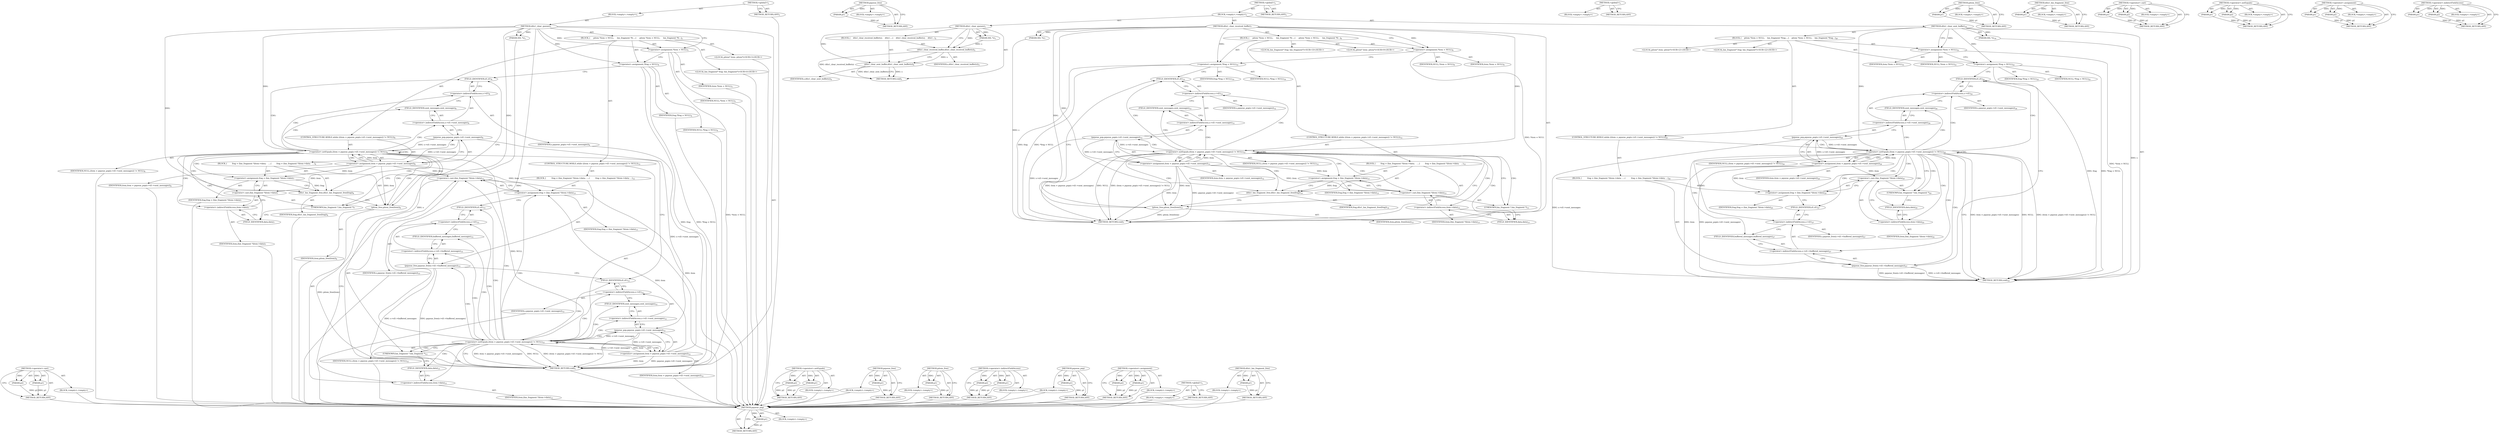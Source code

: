 digraph "&lt;operator&gt;.indirectFieldAccess" {
vulnerable_107 [label=<(METHOD,&lt;operator&gt;.cast)>];
vulnerable_108 [label=<(PARAM,p1)>];
vulnerable_109 [label=<(PARAM,p2)>];
vulnerable_110 [label=<(BLOCK,&lt;empty&gt;,&lt;empty&gt;)>];
vulnerable_111 [label=<(METHOD_RETURN,ANY)>];
vulnerable_6 [label=<(METHOD,&lt;global&gt;)<SUB>1</SUB>>];
vulnerable_7 [label=<(BLOCK,&lt;empty&gt;,&lt;empty&gt;)<SUB>1</SUB>>];
vulnerable_8 [label=<(METHOD,dtls1_clear_queues)<SUB>1</SUB>>];
vulnerable_9 [label=<(PARAM,SSL *s)<SUB>1</SUB>>];
vulnerable_10 [label=<(BLOCK,{
     pitem *item = NULL;
     hm_fragment *fr...,{
     pitem *item = NULL;
     hm_fragment *fr...)<SUB>2</SUB>>];
vulnerable_11 [label="<(LOCAL,pitem* item: pitem*)<SUB>3</SUB>>"];
vulnerable_12 [label=<(&lt;operator&gt;.assignment,*item = NULL)<SUB>3</SUB>>];
vulnerable_13 [label=<(IDENTIFIER,item,*item = NULL)<SUB>3</SUB>>];
vulnerable_14 [label=<(IDENTIFIER,NULL,*item = NULL)<SUB>3</SUB>>];
vulnerable_15 [label="<(LOCAL,hm_fragment* frag: hm_fragment*)<SUB>4</SUB>>"];
vulnerable_16 [label=<(&lt;operator&gt;.assignment,*frag = NULL)<SUB>4</SUB>>];
vulnerable_17 [label=<(IDENTIFIER,frag,*frag = NULL)<SUB>4</SUB>>];
vulnerable_18 [label=<(IDENTIFIER,NULL,*frag = NULL)<SUB>4</SUB>>];
vulnerable_19 [label=<(CONTROL_STRUCTURE,WHILE,while ((item = pqueue_pop(s-&gt;d1-&gt;sent_messages)) != NULL))<SUB>6</SUB>>];
vulnerable_20 [label=<(&lt;operator&gt;.notEquals,(item = pqueue_pop(s-&gt;d1-&gt;sent_messages)) != NULL)<SUB>6</SUB>>];
vulnerable_21 [label=<(&lt;operator&gt;.assignment,item = pqueue_pop(s-&gt;d1-&gt;sent_messages))<SUB>6</SUB>>];
vulnerable_22 [label=<(IDENTIFIER,item,item = pqueue_pop(s-&gt;d1-&gt;sent_messages))<SUB>6</SUB>>];
vulnerable_23 [label=<(pqueue_pop,pqueue_pop(s-&gt;d1-&gt;sent_messages))<SUB>6</SUB>>];
vulnerable_24 [label=<(&lt;operator&gt;.indirectFieldAccess,s-&gt;d1-&gt;sent_messages)<SUB>6</SUB>>];
vulnerable_25 [label=<(&lt;operator&gt;.indirectFieldAccess,s-&gt;d1)<SUB>6</SUB>>];
vulnerable_26 [label=<(IDENTIFIER,s,pqueue_pop(s-&gt;d1-&gt;sent_messages))<SUB>6</SUB>>];
vulnerable_27 [label=<(FIELD_IDENTIFIER,d1,d1)<SUB>6</SUB>>];
vulnerable_28 [label=<(FIELD_IDENTIFIER,sent_messages,sent_messages)<SUB>6</SUB>>];
vulnerable_29 [label=<(IDENTIFIER,NULL,(item = pqueue_pop(s-&gt;d1-&gt;sent_messages)) != NULL)<SUB>6</SUB>>];
vulnerable_30 [label=<(BLOCK,{
        frag = (hm_fragment *)item-&gt;data;
   ...,{
        frag = (hm_fragment *)item-&gt;data;
   ...)<SUB>6</SUB>>];
vulnerable_31 [label=<(&lt;operator&gt;.assignment,frag = (hm_fragment *)item-&gt;data)<SUB>7</SUB>>];
vulnerable_32 [label=<(IDENTIFIER,frag,frag = (hm_fragment *)item-&gt;data)<SUB>7</SUB>>];
vulnerable_33 [label=<(&lt;operator&gt;.cast,(hm_fragment *)item-&gt;data)<SUB>7</SUB>>];
vulnerable_34 [label=<(UNKNOWN,hm_fragment *,hm_fragment *)<SUB>7</SUB>>];
vulnerable_35 [label=<(&lt;operator&gt;.indirectFieldAccess,item-&gt;data)<SUB>7</SUB>>];
vulnerable_36 [label=<(IDENTIFIER,item,(hm_fragment *)item-&gt;data)<SUB>7</SUB>>];
vulnerable_37 [label=<(FIELD_IDENTIFIER,data,data)<SUB>7</SUB>>];
vulnerable_38 [label=<(dtls1_hm_fragment_free,dtls1_hm_fragment_free(frag))<SUB>8</SUB>>];
vulnerable_39 [label=<(IDENTIFIER,frag,dtls1_hm_fragment_free(frag))<SUB>8</SUB>>];
vulnerable_40 [label=<(pitem_free,pitem_free(item))<SUB>9</SUB>>];
vulnerable_41 [label=<(IDENTIFIER,item,pitem_free(item))<SUB>9</SUB>>];
vulnerable_42 [label=<(CONTROL_STRUCTURE,WHILE,while ((item = pqueue_pop(s-&gt;d1-&gt;sent_messages)) != NULL))<SUB>12</SUB>>];
vulnerable_43 [label=<(&lt;operator&gt;.notEquals,(item = pqueue_pop(s-&gt;d1-&gt;sent_messages)) != NULL)<SUB>12</SUB>>];
vulnerable_44 [label=<(&lt;operator&gt;.assignment,item = pqueue_pop(s-&gt;d1-&gt;sent_messages))<SUB>12</SUB>>];
vulnerable_45 [label=<(IDENTIFIER,item,item = pqueue_pop(s-&gt;d1-&gt;sent_messages))<SUB>12</SUB>>];
vulnerable_46 [label=<(pqueue_pop,pqueue_pop(s-&gt;d1-&gt;sent_messages))<SUB>12</SUB>>];
vulnerable_47 [label=<(&lt;operator&gt;.indirectFieldAccess,s-&gt;d1-&gt;sent_messages)<SUB>12</SUB>>];
vulnerable_48 [label=<(&lt;operator&gt;.indirectFieldAccess,s-&gt;d1)<SUB>12</SUB>>];
vulnerable_49 [label=<(IDENTIFIER,s,pqueue_pop(s-&gt;d1-&gt;sent_messages))<SUB>12</SUB>>];
vulnerable_50 [label=<(FIELD_IDENTIFIER,d1,d1)<SUB>12</SUB>>];
vulnerable_51 [label=<(FIELD_IDENTIFIER,sent_messages,sent_messages)<SUB>12</SUB>>];
vulnerable_52 [label=<(IDENTIFIER,NULL,(item = pqueue_pop(s-&gt;d1-&gt;sent_messages)) != NULL)<SUB>12</SUB>>];
vulnerable_53 [label=<(BLOCK,{
         frag = (hm_fragment *)item-&gt;data;

 ...,{
         frag = (hm_fragment *)item-&gt;data;

 ...)<SUB>12</SUB>>];
vulnerable_54 [label=<(&lt;operator&gt;.assignment,frag = (hm_fragment *)item-&gt;data)<SUB>13</SUB>>];
vulnerable_55 [label=<(IDENTIFIER,frag,frag = (hm_fragment *)item-&gt;data)<SUB>13</SUB>>];
vulnerable_56 [label=<(&lt;operator&gt;.cast,(hm_fragment *)item-&gt;data)<SUB>13</SUB>>];
vulnerable_57 [label=<(UNKNOWN,hm_fragment *,hm_fragment *)<SUB>13</SUB>>];
vulnerable_58 [label=<(&lt;operator&gt;.indirectFieldAccess,item-&gt;data)<SUB>13</SUB>>];
vulnerable_59 [label=<(IDENTIFIER,item,(hm_fragment *)item-&gt;data)<SUB>13</SUB>>];
vulnerable_60 [label=<(FIELD_IDENTIFIER,data,data)<SUB>13</SUB>>];
vulnerable_61 [label=<(pqueue_free,pqueue_free(s-&gt;d1-&gt;buffered_messages))<SUB>15</SUB>>];
vulnerable_62 [label=<(&lt;operator&gt;.indirectFieldAccess,s-&gt;d1-&gt;buffered_messages)<SUB>15</SUB>>];
vulnerable_63 [label=<(&lt;operator&gt;.indirectFieldAccess,s-&gt;d1)<SUB>15</SUB>>];
vulnerable_64 [label=<(IDENTIFIER,s,pqueue_free(s-&gt;d1-&gt;buffered_messages))<SUB>15</SUB>>];
vulnerable_65 [label=<(FIELD_IDENTIFIER,d1,d1)<SUB>15</SUB>>];
vulnerable_66 [label=<(FIELD_IDENTIFIER,buffered_messages,buffered_messages)<SUB>15</SUB>>];
vulnerable_67 [label=<(METHOD_RETURN,void)<SUB>1</SUB>>];
vulnerable_69 [label=<(METHOD_RETURN,ANY)<SUB>1</SUB>>];
vulnerable_93 [label=<(METHOD,&lt;operator&gt;.notEquals)>];
vulnerable_94 [label=<(PARAM,p1)>];
vulnerable_95 [label=<(PARAM,p2)>];
vulnerable_96 [label=<(BLOCK,&lt;empty&gt;,&lt;empty&gt;)>];
vulnerable_97 [label=<(METHOD_RETURN,ANY)>];
vulnerable_120 [label=<(METHOD,pqueue_free)>];
vulnerable_121 [label=<(PARAM,p1)>];
vulnerable_122 [label=<(BLOCK,&lt;empty&gt;,&lt;empty&gt;)>];
vulnerable_123 [label=<(METHOD_RETURN,ANY)>];
vulnerable_116 [label=<(METHOD,pitem_free)>];
vulnerable_117 [label=<(PARAM,p1)>];
vulnerable_118 [label=<(BLOCK,&lt;empty&gt;,&lt;empty&gt;)>];
vulnerable_119 [label=<(METHOD_RETURN,ANY)>];
vulnerable_102 [label=<(METHOD,&lt;operator&gt;.indirectFieldAccess)>];
vulnerable_103 [label=<(PARAM,p1)>];
vulnerable_104 [label=<(PARAM,p2)>];
vulnerable_105 [label=<(BLOCK,&lt;empty&gt;,&lt;empty&gt;)>];
vulnerable_106 [label=<(METHOD_RETURN,ANY)>];
vulnerable_98 [label=<(METHOD,pqueue_pop)>];
vulnerable_99 [label=<(PARAM,p1)>];
vulnerable_100 [label=<(BLOCK,&lt;empty&gt;,&lt;empty&gt;)>];
vulnerable_101 [label=<(METHOD_RETURN,ANY)>];
vulnerable_88 [label=<(METHOD,&lt;operator&gt;.assignment)>];
vulnerable_89 [label=<(PARAM,p1)>];
vulnerable_90 [label=<(PARAM,p2)>];
vulnerable_91 [label=<(BLOCK,&lt;empty&gt;,&lt;empty&gt;)>];
vulnerable_92 [label=<(METHOD_RETURN,ANY)>];
vulnerable_82 [label=<(METHOD,&lt;global&gt;)<SUB>1</SUB>>];
vulnerable_83 [label=<(BLOCK,&lt;empty&gt;,&lt;empty&gt;)>];
vulnerable_84 [label=<(METHOD_RETURN,ANY)>];
vulnerable_112 [label=<(METHOD,dtls1_hm_fragment_free)>];
vulnerable_113 [label=<(PARAM,p1)>];
vulnerable_114 [label=<(BLOCK,&lt;empty&gt;,&lt;empty&gt;)>];
vulnerable_115 [label=<(METHOD_RETURN,ANY)>];
fixed_120 [label=<(METHOD,pqueue_pop)>];
fixed_121 [label=<(PARAM,p1)>];
fixed_122 [label=<(BLOCK,&lt;empty&gt;,&lt;empty&gt;)>];
fixed_123 [label=<(METHOD_RETURN,ANY)>];
fixed_142 [label=<(METHOD,pqueue_free)>];
fixed_143 [label=<(PARAM,p1)>];
fixed_144 [label=<(BLOCK,&lt;empty&gt;,&lt;empty&gt;)>];
fixed_145 [label=<(METHOD_RETURN,ANY)>];
fixed_6 [label=<(METHOD,&lt;global&gt;)<SUB>1</SUB>>];
fixed_7 [label=<(BLOCK,&lt;empty&gt;,&lt;empty&gt;)<SUB>1</SUB>>];
fixed_8 [label=<(METHOD,dtls1_clear_queues)<SUB>1</SUB>>];
fixed_9 [label=<(PARAM,SSL *s)<SUB>1</SUB>>];
fixed_10 [label=<(BLOCK,{
    dtls1_clear_received_buffer(s);
    dtls1...,{
    dtls1_clear_received_buffer(s);
    dtls1...)<SUB>2</SUB>>];
fixed_11 [label=<(dtls1_clear_received_buffer,dtls1_clear_received_buffer(s))<SUB>3</SUB>>];
fixed_12 [label=<(IDENTIFIER,s,dtls1_clear_received_buffer(s))<SUB>3</SUB>>];
fixed_13 [label=<(dtls1_clear_sent_buffer,dtls1_clear_sent_buffer(s))<SUB>4</SUB>>];
fixed_14 [label=<(IDENTIFIER,s,dtls1_clear_sent_buffer(s))<SUB>4</SUB>>];
fixed_15 [label=<(METHOD_RETURN,void)<SUB>1</SUB>>];
fixed_17 [label=<(METHOD,dtls1_clear_received_buffer)<SUB>7</SUB>>];
fixed_18 [label=<(PARAM,SSL *s)<SUB>7</SUB>>];
fixed_19 [label=<(BLOCK,{
     pitem *item = NULL;
     hm_fragment *fr...,{
     pitem *item = NULL;
     hm_fragment *fr...)<SUB>8</SUB>>];
fixed_20 [label="<(LOCAL,pitem* item: pitem*)<SUB>9</SUB>>"];
fixed_21 [label=<(&lt;operator&gt;.assignment,*item = NULL)<SUB>9</SUB>>];
fixed_22 [label=<(IDENTIFIER,item,*item = NULL)<SUB>9</SUB>>];
fixed_23 [label=<(IDENTIFIER,NULL,*item = NULL)<SUB>9</SUB>>];
fixed_24 [label="<(LOCAL,hm_fragment* frag: hm_fragment*)<SUB>10</SUB>>"];
fixed_25 [label=<(&lt;operator&gt;.assignment,*frag = NULL)<SUB>10</SUB>>];
fixed_26 [label=<(IDENTIFIER,frag,*frag = NULL)<SUB>10</SUB>>];
fixed_27 [label=<(IDENTIFIER,NULL,*frag = NULL)<SUB>10</SUB>>];
fixed_28 [label=<(CONTROL_STRUCTURE,WHILE,while ((item = pqueue_pop(s-&gt;d1-&gt;sent_messages)) != NULL))<SUB>12</SUB>>];
fixed_29 [label=<(&lt;operator&gt;.notEquals,(item = pqueue_pop(s-&gt;d1-&gt;sent_messages)) != NULL)<SUB>12</SUB>>];
fixed_30 [label=<(&lt;operator&gt;.assignment,item = pqueue_pop(s-&gt;d1-&gt;sent_messages))<SUB>12</SUB>>];
fixed_31 [label=<(IDENTIFIER,item,item = pqueue_pop(s-&gt;d1-&gt;sent_messages))<SUB>12</SUB>>];
fixed_32 [label=<(pqueue_pop,pqueue_pop(s-&gt;d1-&gt;sent_messages))<SUB>12</SUB>>];
fixed_33 [label=<(&lt;operator&gt;.indirectFieldAccess,s-&gt;d1-&gt;sent_messages)<SUB>12</SUB>>];
fixed_34 [label=<(&lt;operator&gt;.indirectFieldAccess,s-&gt;d1)<SUB>12</SUB>>];
fixed_35 [label=<(IDENTIFIER,s,pqueue_pop(s-&gt;d1-&gt;sent_messages))<SUB>12</SUB>>];
fixed_36 [label=<(FIELD_IDENTIFIER,d1,d1)<SUB>12</SUB>>];
fixed_37 [label=<(FIELD_IDENTIFIER,sent_messages,sent_messages)<SUB>12</SUB>>];
fixed_38 [label=<(IDENTIFIER,NULL,(item = pqueue_pop(s-&gt;d1-&gt;sent_messages)) != NULL)<SUB>12</SUB>>];
fixed_39 [label=<(BLOCK,{
        frag = (hm_fragment *)item-&gt;data;
   ...,{
        frag = (hm_fragment *)item-&gt;data;
   ...)<SUB>12</SUB>>];
fixed_40 [label=<(&lt;operator&gt;.assignment,frag = (hm_fragment *)item-&gt;data)<SUB>13</SUB>>];
fixed_41 [label=<(IDENTIFIER,frag,frag = (hm_fragment *)item-&gt;data)<SUB>13</SUB>>];
fixed_42 [label=<(&lt;operator&gt;.cast,(hm_fragment *)item-&gt;data)<SUB>13</SUB>>];
fixed_43 [label=<(UNKNOWN,hm_fragment *,hm_fragment *)<SUB>13</SUB>>];
fixed_44 [label=<(&lt;operator&gt;.indirectFieldAccess,item-&gt;data)<SUB>13</SUB>>];
fixed_45 [label=<(IDENTIFIER,item,(hm_fragment *)item-&gt;data)<SUB>13</SUB>>];
fixed_46 [label=<(FIELD_IDENTIFIER,data,data)<SUB>13</SUB>>];
fixed_47 [label=<(dtls1_hm_fragment_free,dtls1_hm_fragment_free(frag))<SUB>14</SUB>>];
fixed_48 [label=<(IDENTIFIER,frag,dtls1_hm_fragment_free(frag))<SUB>14</SUB>>];
fixed_49 [label=<(pitem_free,pitem_free(item))<SUB>15</SUB>>];
fixed_50 [label=<(IDENTIFIER,item,pitem_free(item))<SUB>15</SUB>>];
fixed_51 [label=<(METHOD_RETURN,void)<SUB>7</SUB>>];
fixed_53 [label=<(METHOD,dtls1_clear_sent_buffer)<SUB>19</SUB>>];
fixed_54 [label=<(PARAM,SSL *s)<SUB>19</SUB>>];
fixed_55 [label=<(BLOCK,{
    pitem *item = NULL;
    hm_fragment *frag...,{
    pitem *item = NULL;
    hm_fragment *frag...)<SUB>20</SUB>>];
fixed_56 [label="<(LOCAL,pitem* item: pitem*)<SUB>21</SUB>>"];
fixed_57 [label=<(&lt;operator&gt;.assignment,*item = NULL)<SUB>21</SUB>>];
fixed_58 [label=<(IDENTIFIER,item,*item = NULL)<SUB>21</SUB>>];
fixed_59 [label=<(IDENTIFIER,NULL,*item = NULL)<SUB>21</SUB>>];
fixed_60 [label="<(LOCAL,hm_fragment* frag: hm_fragment*)<SUB>22</SUB>>"];
fixed_61 [label=<(&lt;operator&gt;.assignment,*frag = NULL)<SUB>22</SUB>>];
fixed_62 [label=<(IDENTIFIER,frag,*frag = NULL)<SUB>22</SUB>>];
fixed_63 [label=<(IDENTIFIER,NULL,*frag = NULL)<SUB>22</SUB>>];
fixed_64 [label=<(CONTROL_STRUCTURE,WHILE,while ((item = pqueue_pop(s-&gt;d1-&gt;sent_messages)) != NULL))<SUB>24</SUB>>];
fixed_65 [label=<(&lt;operator&gt;.notEquals,(item = pqueue_pop(s-&gt;d1-&gt;sent_messages)) != NULL)<SUB>24</SUB>>];
fixed_66 [label=<(&lt;operator&gt;.assignment,item = pqueue_pop(s-&gt;d1-&gt;sent_messages))<SUB>24</SUB>>];
fixed_67 [label=<(IDENTIFIER,item,item = pqueue_pop(s-&gt;d1-&gt;sent_messages))<SUB>24</SUB>>];
fixed_68 [label=<(pqueue_pop,pqueue_pop(s-&gt;d1-&gt;sent_messages))<SUB>24</SUB>>];
fixed_69 [label=<(&lt;operator&gt;.indirectFieldAccess,s-&gt;d1-&gt;sent_messages)<SUB>24</SUB>>];
fixed_70 [label=<(&lt;operator&gt;.indirectFieldAccess,s-&gt;d1)<SUB>24</SUB>>];
fixed_71 [label=<(IDENTIFIER,s,pqueue_pop(s-&gt;d1-&gt;sent_messages))<SUB>24</SUB>>];
fixed_72 [label=<(FIELD_IDENTIFIER,d1,d1)<SUB>24</SUB>>];
fixed_73 [label=<(FIELD_IDENTIFIER,sent_messages,sent_messages)<SUB>24</SUB>>];
fixed_74 [label=<(IDENTIFIER,NULL,(item = pqueue_pop(s-&gt;d1-&gt;sent_messages)) != NULL)<SUB>24</SUB>>];
fixed_75 [label=<(BLOCK,{
         frag = (hm_fragment *)item-&gt;data;

 ...,{
         frag = (hm_fragment *)item-&gt;data;

 ...)<SUB>24</SUB>>];
fixed_76 [label=<(&lt;operator&gt;.assignment,frag = (hm_fragment *)item-&gt;data)<SUB>25</SUB>>];
fixed_77 [label=<(IDENTIFIER,frag,frag = (hm_fragment *)item-&gt;data)<SUB>25</SUB>>];
fixed_78 [label=<(&lt;operator&gt;.cast,(hm_fragment *)item-&gt;data)<SUB>25</SUB>>];
fixed_79 [label=<(UNKNOWN,hm_fragment *,hm_fragment *)<SUB>25</SUB>>];
fixed_80 [label=<(&lt;operator&gt;.indirectFieldAccess,item-&gt;data)<SUB>25</SUB>>];
fixed_81 [label=<(IDENTIFIER,item,(hm_fragment *)item-&gt;data)<SUB>25</SUB>>];
fixed_82 [label=<(FIELD_IDENTIFIER,data,data)<SUB>25</SUB>>];
fixed_83 [label=<(pqueue_free,pqueue_free(s-&gt;d1-&gt;buffered_messages))<SUB>27</SUB>>];
fixed_84 [label=<(&lt;operator&gt;.indirectFieldAccess,s-&gt;d1-&gt;buffered_messages)<SUB>27</SUB>>];
fixed_85 [label=<(&lt;operator&gt;.indirectFieldAccess,s-&gt;d1)<SUB>27</SUB>>];
fixed_86 [label=<(IDENTIFIER,s,pqueue_free(s-&gt;d1-&gt;buffered_messages))<SUB>27</SUB>>];
fixed_87 [label=<(FIELD_IDENTIFIER,d1,d1)<SUB>27</SUB>>];
fixed_88 [label=<(FIELD_IDENTIFIER,buffered_messages,buffered_messages)<SUB>27</SUB>>];
fixed_89 [label=<(METHOD_RETURN,void)<SUB>19</SUB>>];
fixed_91 [label=<(METHOD_RETURN,ANY)<SUB>1</SUB>>];
fixed_104 [label=<(METHOD,&lt;global&gt;)<SUB>1</SUB>>];
fixed_105 [label=<(BLOCK,&lt;empty&gt;,&lt;empty&gt;)>];
fixed_106 [label=<(METHOD_RETURN,ANY)>];
fixed_138 [label=<(METHOD,pitem_free)>];
fixed_139 [label=<(PARAM,p1)>];
fixed_140 [label=<(BLOCK,&lt;empty&gt;,&lt;empty&gt;)>];
fixed_141 [label=<(METHOD_RETURN,ANY)>];
fixed_134 [label=<(METHOD,dtls1_hm_fragment_free)>];
fixed_135 [label=<(PARAM,p1)>];
fixed_136 [label=<(BLOCK,&lt;empty&gt;,&lt;empty&gt;)>];
fixed_137 [label=<(METHOD_RETURN,ANY)>];
fixed_129 [label=<(METHOD,&lt;operator&gt;.cast)>];
fixed_130 [label=<(PARAM,p1)>];
fixed_131 [label=<(PARAM,p2)>];
fixed_132 [label=<(BLOCK,&lt;empty&gt;,&lt;empty&gt;)>];
fixed_133 [label=<(METHOD_RETURN,ANY)>];
fixed_115 [label=<(METHOD,&lt;operator&gt;.notEquals)>];
fixed_116 [label=<(PARAM,p1)>];
fixed_117 [label=<(PARAM,p2)>];
fixed_118 [label=<(BLOCK,&lt;empty&gt;,&lt;empty&gt;)>];
fixed_119 [label=<(METHOD_RETURN,ANY)>];
fixed_110 [label=<(METHOD,&lt;operator&gt;.assignment)>];
fixed_111 [label=<(PARAM,p1)>];
fixed_112 [label=<(PARAM,p2)>];
fixed_113 [label=<(BLOCK,&lt;empty&gt;,&lt;empty&gt;)>];
fixed_114 [label=<(METHOD_RETURN,ANY)>];
fixed_124 [label=<(METHOD,&lt;operator&gt;.indirectFieldAccess)>];
fixed_125 [label=<(PARAM,p1)>];
fixed_126 [label=<(PARAM,p2)>];
fixed_127 [label=<(BLOCK,&lt;empty&gt;,&lt;empty&gt;)>];
fixed_128 [label=<(METHOD_RETURN,ANY)>];
vulnerable_107 -> vulnerable_108  [key=0, label="AST: "];
vulnerable_107 -> vulnerable_108  [key=1, label="DDG: "];
vulnerable_107 -> vulnerable_110  [key=0, label="AST: "];
vulnerable_107 -> vulnerable_109  [key=0, label="AST: "];
vulnerable_107 -> vulnerable_109  [key=1, label="DDG: "];
vulnerable_107 -> vulnerable_111  [key=0, label="AST: "];
vulnerable_107 -> vulnerable_111  [key=1, label="CFG: "];
vulnerable_108 -> vulnerable_111  [key=0, label="DDG: p1"];
vulnerable_109 -> vulnerable_111  [key=0, label="DDG: p2"];
vulnerable_110 -> fixed_120  [key=0];
vulnerable_111 -> fixed_120  [key=0];
vulnerable_6 -> vulnerable_7  [key=0, label="AST: "];
vulnerable_6 -> vulnerable_69  [key=0, label="AST: "];
vulnerable_6 -> vulnerable_69  [key=1, label="CFG: "];
vulnerable_7 -> vulnerable_8  [key=0, label="AST: "];
vulnerable_8 -> vulnerable_9  [key=0, label="AST: "];
vulnerable_8 -> vulnerable_9  [key=1, label="DDG: "];
vulnerable_8 -> vulnerable_10  [key=0, label="AST: "];
vulnerable_8 -> vulnerable_67  [key=0, label="AST: "];
vulnerable_8 -> vulnerable_12  [key=0, label="CFG: "];
vulnerable_8 -> vulnerable_12  [key=1, label="DDG: "];
vulnerable_8 -> vulnerable_16  [key=0, label="DDG: "];
vulnerable_8 -> vulnerable_20  [key=0, label="DDG: "];
vulnerable_8 -> vulnerable_43  [key=0, label="DDG: "];
vulnerable_8 -> vulnerable_38  [key=0, label="DDG: "];
vulnerable_8 -> vulnerable_40  [key=0, label="DDG: "];
vulnerable_9 -> vulnerable_67  [key=0, label="DDG: s"];
vulnerable_10 -> vulnerable_11  [key=0, label="AST: "];
vulnerable_10 -> vulnerable_12  [key=0, label="AST: "];
vulnerable_10 -> vulnerable_15  [key=0, label="AST: "];
vulnerable_10 -> vulnerable_16  [key=0, label="AST: "];
vulnerable_10 -> vulnerable_19  [key=0, label="AST: "];
vulnerable_10 -> vulnerable_42  [key=0, label="AST: "];
vulnerable_11 -> fixed_120  [key=0];
vulnerable_12 -> vulnerable_13  [key=0, label="AST: "];
vulnerable_12 -> vulnerable_14  [key=0, label="AST: "];
vulnerable_12 -> vulnerable_16  [key=0, label="CFG: "];
vulnerable_12 -> vulnerable_67  [key=0, label="DDG: *item = NULL"];
vulnerable_13 -> fixed_120  [key=0];
vulnerable_14 -> fixed_120  [key=0];
vulnerable_15 -> fixed_120  [key=0];
vulnerable_16 -> vulnerable_17  [key=0, label="AST: "];
vulnerable_16 -> vulnerable_18  [key=0, label="AST: "];
vulnerable_16 -> vulnerable_27  [key=0, label="CFG: "];
vulnerable_16 -> vulnerable_67  [key=0, label="DDG: frag"];
vulnerable_16 -> vulnerable_67  [key=1, label="DDG: *frag = NULL"];
vulnerable_17 -> fixed_120  [key=0];
vulnerable_18 -> fixed_120  [key=0];
vulnerable_19 -> vulnerable_20  [key=0, label="AST: "];
vulnerable_19 -> vulnerable_30  [key=0, label="AST: "];
vulnerable_20 -> vulnerable_21  [key=0, label="AST: "];
vulnerable_20 -> vulnerable_21  [key=1, label="CDG: "];
vulnerable_20 -> vulnerable_29  [key=0, label="AST: "];
vulnerable_20 -> vulnerable_34  [key=0, label="CFG: "];
vulnerable_20 -> vulnerable_34  [key=1, label="CDG: "];
vulnerable_20 -> vulnerable_50  [key=0, label="CFG: "];
vulnerable_20 -> vulnerable_43  [key=0, label="DDG: NULL"];
vulnerable_20 -> vulnerable_24  [key=0, label="CDG: "];
vulnerable_20 -> vulnerable_33  [key=0, label="CDG: "];
vulnerable_20 -> vulnerable_23  [key=0, label="CDG: "];
vulnerable_20 -> vulnerable_28  [key=0, label="CDG: "];
vulnerable_20 -> vulnerable_37  [key=0, label="CDG: "];
vulnerable_20 -> vulnerable_20  [key=0, label="CDG: "];
vulnerable_20 -> vulnerable_38  [key=0, label="CDG: "];
vulnerable_20 -> vulnerable_25  [key=0, label="CDG: "];
vulnerable_20 -> vulnerable_27  [key=0, label="CDG: "];
vulnerable_20 -> vulnerable_40  [key=0, label="CDG: "];
vulnerable_20 -> vulnerable_35  [key=0, label="CDG: "];
vulnerable_20 -> vulnerable_31  [key=0, label="CDG: "];
vulnerable_21 -> vulnerable_22  [key=0, label="AST: "];
vulnerable_21 -> vulnerable_23  [key=0, label="AST: "];
vulnerable_21 -> vulnerable_20  [key=0, label="CFG: "];
vulnerable_21 -> vulnerable_20  [key=1, label="DDG: item"];
vulnerable_21 -> vulnerable_31  [key=0, label="DDG: item"];
vulnerable_21 -> vulnerable_54  [key=0, label="DDG: item"];
vulnerable_21 -> vulnerable_40  [key=0, label="DDG: item"];
vulnerable_21 -> vulnerable_33  [key=0, label="DDG: item"];
vulnerable_21 -> vulnerable_56  [key=0, label="DDG: item"];
vulnerable_22 -> fixed_120  [key=0];
vulnerable_23 -> vulnerable_24  [key=0, label="AST: "];
vulnerable_23 -> vulnerable_21  [key=0, label="CFG: "];
vulnerable_23 -> vulnerable_21  [key=1, label="DDG: s-&gt;d1-&gt;sent_messages"];
vulnerable_23 -> vulnerable_20  [key=0, label="DDG: s-&gt;d1-&gt;sent_messages"];
vulnerable_23 -> vulnerable_46  [key=0, label="DDG: s-&gt;d1-&gt;sent_messages"];
vulnerable_24 -> vulnerable_25  [key=0, label="AST: "];
vulnerable_24 -> vulnerable_28  [key=0, label="AST: "];
vulnerable_24 -> vulnerable_23  [key=0, label="CFG: "];
vulnerable_25 -> vulnerable_26  [key=0, label="AST: "];
vulnerable_25 -> vulnerable_27  [key=0, label="AST: "];
vulnerable_25 -> vulnerable_28  [key=0, label="CFG: "];
vulnerable_26 -> fixed_120  [key=0];
vulnerable_27 -> vulnerable_25  [key=0, label="CFG: "];
vulnerable_28 -> vulnerable_24  [key=0, label="CFG: "];
vulnerable_29 -> fixed_120  [key=0];
vulnerable_30 -> vulnerable_31  [key=0, label="AST: "];
vulnerable_30 -> vulnerable_38  [key=0, label="AST: "];
vulnerable_30 -> vulnerable_40  [key=0, label="AST: "];
vulnerable_31 -> vulnerable_32  [key=0, label="AST: "];
vulnerable_31 -> vulnerable_33  [key=0, label="AST: "];
vulnerable_31 -> vulnerable_38  [key=0, label="CFG: "];
vulnerable_31 -> vulnerable_38  [key=1, label="DDG: frag"];
vulnerable_32 -> fixed_120  [key=0];
vulnerable_33 -> vulnerable_34  [key=0, label="AST: "];
vulnerable_33 -> vulnerable_35  [key=0, label="AST: "];
vulnerable_33 -> vulnerable_31  [key=0, label="CFG: "];
vulnerable_34 -> vulnerable_37  [key=0, label="CFG: "];
vulnerable_35 -> vulnerable_36  [key=0, label="AST: "];
vulnerable_35 -> vulnerable_37  [key=0, label="AST: "];
vulnerable_35 -> vulnerable_33  [key=0, label="CFG: "];
vulnerable_36 -> fixed_120  [key=0];
vulnerable_37 -> vulnerable_35  [key=0, label="CFG: "];
vulnerable_38 -> vulnerable_39  [key=0, label="AST: "];
vulnerable_38 -> vulnerable_40  [key=0, label="CFG: "];
vulnerable_39 -> fixed_120  [key=0];
vulnerable_40 -> vulnerable_41  [key=0, label="AST: "];
vulnerable_40 -> vulnerable_27  [key=0, label="CFG: "];
vulnerable_40 -> vulnerable_67  [key=0, label="DDG: pitem_free(item)"];
vulnerable_41 -> fixed_120  [key=0];
vulnerable_42 -> vulnerable_43  [key=0, label="AST: "];
vulnerable_42 -> vulnerable_53  [key=0, label="AST: "];
vulnerable_43 -> vulnerable_44  [key=0, label="AST: "];
vulnerable_43 -> vulnerable_44  [key=1, label="CDG: "];
vulnerable_43 -> vulnerable_52  [key=0, label="AST: "];
vulnerable_43 -> vulnerable_67  [key=0, label="CFG: "];
vulnerable_43 -> vulnerable_67  [key=1, label="DDG: item = pqueue_pop(s-&gt;d1-&gt;sent_messages)"];
vulnerable_43 -> vulnerable_67  [key=2, label="DDG: NULL"];
vulnerable_43 -> vulnerable_67  [key=3, label="DDG: (item = pqueue_pop(s-&gt;d1-&gt;sent_messages)) != NULL"];
vulnerable_43 -> vulnerable_57  [key=0, label="CFG: "];
vulnerable_43 -> vulnerable_57  [key=1, label="CDG: "];
vulnerable_43 -> vulnerable_47  [key=0, label="CDG: "];
vulnerable_43 -> vulnerable_48  [key=0, label="CDG: "];
vulnerable_43 -> vulnerable_58  [key=0, label="CDG: "];
vulnerable_43 -> vulnerable_60  [key=0, label="CDG: "];
vulnerable_43 -> vulnerable_61  [key=0, label="CDG: "];
vulnerable_43 -> vulnerable_51  [key=0, label="CDG: "];
vulnerable_43 -> vulnerable_66  [key=0, label="CDG: "];
vulnerable_43 -> vulnerable_46  [key=0, label="CDG: "];
vulnerable_43 -> vulnerable_56  [key=0, label="CDG: "];
vulnerable_43 -> vulnerable_63  [key=0, label="CDG: "];
vulnerable_43 -> vulnerable_65  [key=0, label="CDG: "];
vulnerable_43 -> vulnerable_50  [key=0, label="CDG: "];
vulnerable_43 -> vulnerable_54  [key=0, label="CDG: "];
vulnerable_43 -> vulnerable_62  [key=0, label="CDG: "];
vulnerable_43 -> vulnerable_43  [key=0, label="CDG: "];
vulnerable_44 -> vulnerable_45  [key=0, label="AST: "];
vulnerable_44 -> vulnerable_46  [key=0, label="AST: "];
vulnerable_44 -> vulnerable_43  [key=0, label="CFG: "];
vulnerable_44 -> vulnerable_43  [key=1, label="DDG: item"];
vulnerable_44 -> vulnerable_67  [key=0, label="DDG: item"];
vulnerable_44 -> vulnerable_67  [key=1, label="DDG: pqueue_pop(s-&gt;d1-&gt;sent_messages)"];
vulnerable_44 -> vulnerable_54  [key=0, label="DDG: item"];
vulnerable_44 -> vulnerable_56  [key=0, label="DDG: item"];
vulnerable_45 -> fixed_120  [key=0];
vulnerable_46 -> vulnerable_47  [key=0, label="AST: "];
vulnerable_46 -> vulnerable_44  [key=0, label="CFG: "];
vulnerable_46 -> vulnerable_44  [key=1, label="DDG: s-&gt;d1-&gt;sent_messages"];
vulnerable_46 -> vulnerable_67  [key=0, label="DDG: s-&gt;d1-&gt;sent_messages"];
vulnerable_46 -> vulnerable_43  [key=0, label="DDG: s-&gt;d1-&gt;sent_messages"];
vulnerable_47 -> vulnerable_48  [key=0, label="AST: "];
vulnerable_47 -> vulnerable_51  [key=0, label="AST: "];
vulnerable_47 -> vulnerable_46  [key=0, label="CFG: "];
vulnerable_48 -> vulnerable_49  [key=0, label="AST: "];
vulnerable_48 -> vulnerable_50  [key=0, label="AST: "];
vulnerable_48 -> vulnerable_51  [key=0, label="CFG: "];
vulnerable_49 -> fixed_120  [key=0];
vulnerable_50 -> vulnerable_48  [key=0, label="CFG: "];
vulnerable_51 -> vulnerable_47  [key=0, label="CFG: "];
vulnerable_52 -> fixed_120  [key=0];
vulnerable_53 -> vulnerable_54  [key=0, label="AST: "];
vulnerable_53 -> vulnerable_61  [key=0, label="AST: "];
vulnerable_54 -> vulnerable_55  [key=0, label="AST: "];
vulnerable_54 -> vulnerable_56  [key=0, label="AST: "];
vulnerable_54 -> vulnerable_65  [key=0, label="CFG: "];
vulnerable_55 -> fixed_120  [key=0];
vulnerable_56 -> vulnerable_57  [key=0, label="AST: "];
vulnerable_56 -> vulnerable_58  [key=0, label="AST: "];
vulnerable_56 -> vulnerable_54  [key=0, label="CFG: "];
vulnerable_57 -> vulnerable_60  [key=0, label="CFG: "];
vulnerable_58 -> vulnerable_59  [key=0, label="AST: "];
vulnerable_58 -> vulnerable_60  [key=0, label="AST: "];
vulnerable_58 -> vulnerable_56  [key=0, label="CFG: "];
vulnerable_59 -> fixed_120  [key=0];
vulnerable_60 -> vulnerable_58  [key=0, label="CFG: "];
vulnerable_61 -> vulnerable_62  [key=0, label="AST: "];
vulnerable_61 -> vulnerable_50  [key=0, label="CFG: "];
vulnerable_61 -> vulnerable_67  [key=0, label="DDG: s-&gt;d1-&gt;buffered_messages"];
vulnerable_61 -> vulnerable_67  [key=1, label="DDG: pqueue_free(s-&gt;d1-&gt;buffered_messages)"];
vulnerable_62 -> vulnerable_63  [key=0, label="AST: "];
vulnerable_62 -> vulnerable_66  [key=0, label="AST: "];
vulnerable_62 -> vulnerable_61  [key=0, label="CFG: "];
vulnerable_63 -> vulnerable_64  [key=0, label="AST: "];
vulnerable_63 -> vulnerable_65  [key=0, label="AST: "];
vulnerable_63 -> vulnerable_66  [key=0, label="CFG: "];
vulnerable_64 -> fixed_120  [key=0];
vulnerable_65 -> vulnerable_63  [key=0, label="CFG: "];
vulnerable_66 -> vulnerable_62  [key=0, label="CFG: "];
vulnerable_67 -> fixed_120  [key=0];
vulnerable_69 -> fixed_120  [key=0];
vulnerable_93 -> vulnerable_94  [key=0, label="AST: "];
vulnerable_93 -> vulnerable_94  [key=1, label="DDG: "];
vulnerable_93 -> vulnerable_96  [key=0, label="AST: "];
vulnerable_93 -> vulnerable_95  [key=0, label="AST: "];
vulnerable_93 -> vulnerable_95  [key=1, label="DDG: "];
vulnerable_93 -> vulnerable_97  [key=0, label="AST: "];
vulnerable_93 -> vulnerable_97  [key=1, label="CFG: "];
vulnerable_94 -> vulnerable_97  [key=0, label="DDG: p1"];
vulnerable_95 -> vulnerable_97  [key=0, label="DDG: p2"];
vulnerable_96 -> fixed_120  [key=0];
vulnerable_97 -> fixed_120  [key=0];
vulnerable_120 -> vulnerable_121  [key=0, label="AST: "];
vulnerable_120 -> vulnerable_121  [key=1, label="DDG: "];
vulnerable_120 -> vulnerable_122  [key=0, label="AST: "];
vulnerable_120 -> vulnerable_123  [key=0, label="AST: "];
vulnerable_120 -> vulnerable_123  [key=1, label="CFG: "];
vulnerable_121 -> vulnerable_123  [key=0, label="DDG: p1"];
vulnerable_122 -> fixed_120  [key=0];
vulnerable_123 -> fixed_120  [key=0];
vulnerable_116 -> vulnerable_117  [key=0, label="AST: "];
vulnerable_116 -> vulnerable_117  [key=1, label="DDG: "];
vulnerable_116 -> vulnerable_118  [key=0, label="AST: "];
vulnerable_116 -> vulnerable_119  [key=0, label="AST: "];
vulnerable_116 -> vulnerable_119  [key=1, label="CFG: "];
vulnerable_117 -> vulnerable_119  [key=0, label="DDG: p1"];
vulnerable_118 -> fixed_120  [key=0];
vulnerable_119 -> fixed_120  [key=0];
vulnerable_102 -> vulnerable_103  [key=0, label="AST: "];
vulnerable_102 -> vulnerable_103  [key=1, label="DDG: "];
vulnerable_102 -> vulnerable_105  [key=0, label="AST: "];
vulnerable_102 -> vulnerable_104  [key=0, label="AST: "];
vulnerable_102 -> vulnerable_104  [key=1, label="DDG: "];
vulnerable_102 -> vulnerable_106  [key=0, label="AST: "];
vulnerable_102 -> vulnerable_106  [key=1, label="CFG: "];
vulnerable_103 -> vulnerable_106  [key=0, label="DDG: p1"];
vulnerable_104 -> vulnerable_106  [key=0, label="DDG: p2"];
vulnerable_105 -> fixed_120  [key=0];
vulnerable_106 -> fixed_120  [key=0];
vulnerable_98 -> vulnerable_99  [key=0, label="AST: "];
vulnerable_98 -> vulnerable_99  [key=1, label="DDG: "];
vulnerable_98 -> vulnerable_100  [key=0, label="AST: "];
vulnerable_98 -> vulnerable_101  [key=0, label="AST: "];
vulnerable_98 -> vulnerable_101  [key=1, label="CFG: "];
vulnerable_99 -> vulnerable_101  [key=0, label="DDG: p1"];
vulnerable_100 -> fixed_120  [key=0];
vulnerable_101 -> fixed_120  [key=0];
vulnerable_88 -> vulnerable_89  [key=0, label="AST: "];
vulnerable_88 -> vulnerable_89  [key=1, label="DDG: "];
vulnerable_88 -> vulnerable_91  [key=0, label="AST: "];
vulnerable_88 -> vulnerable_90  [key=0, label="AST: "];
vulnerable_88 -> vulnerable_90  [key=1, label="DDG: "];
vulnerable_88 -> vulnerable_92  [key=0, label="AST: "];
vulnerable_88 -> vulnerable_92  [key=1, label="CFG: "];
vulnerable_89 -> vulnerable_92  [key=0, label="DDG: p1"];
vulnerable_90 -> vulnerable_92  [key=0, label="DDG: p2"];
vulnerable_91 -> fixed_120  [key=0];
vulnerable_92 -> fixed_120  [key=0];
vulnerable_82 -> vulnerable_83  [key=0, label="AST: "];
vulnerable_82 -> vulnerable_84  [key=0, label="AST: "];
vulnerable_82 -> vulnerable_84  [key=1, label="CFG: "];
vulnerable_83 -> fixed_120  [key=0];
vulnerable_84 -> fixed_120  [key=0];
vulnerable_112 -> vulnerable_113  [key=0, label="AST: "];
vulnerable_112 -> vulnerable_113  [key=1, label="DDG: "];
vulnerable_112 -> vulnerable_114  [key=0, label="AST: "];
vulnerable_112 -> vulnerable_115  [key=0, label="AST: "];
vulnerable_112 -> vulnerable_115  [key=1, label="CFG: "];
vulnerable_113 -> vulnerable_115  [key=0, label="DDG: p1"];
vulnerable_114 -> fixed_120  [key=0];
vulnerable_115 -> fixed_120  [key=0];
fixed_120 -> fixed_121  [key=0, label="AST: "];
fixed_120 -> fixed_121  [key=1, label="DDG: "];
fixed_120 -> fixed_122  [key=0, label="AST: "];
fixed_120 -> fixed_123  [key=0, label="AST: "];
fixed_120 -> fixed_123  [key=1, label="CFG: "];
fixed_121 -> fixed_123  [key=0, label="DDG: p1"];
fixed_142 -> fixed_143  [key=0, label="AST: "];
fixed_142 -> fixed_143  [key=1, label="DDG: "];
fixed_142 -> fixed_144  [key=0, label="AST: "];
fixed_142 -> fixed_145  [key=0, label="AST: "];
fixed_142 -> fixed_145  [key=1, label="CFG: "];
fixed_143 -> fixed_145  [key=0, label="DDG: p1"];
fixed_6 -> fixed_7  [key=0, label="AST: "];
fixed_6 -> fixed_91  [key=0, label="AST: "];
fixed_6 -> fixed_91  [key=1, label="CFG: "];
fixed_7 -> fixed_8  [key=0, label="AST: "];
fixed_7 -> fixed_17  [key=0, label="AST: "];
fixed_7 -> fixed_53  [key=0, label="AST: "];
fixed_8 -> fixed_9  [key=0, label="AST: "];
fixed_8 -> fixed_9  [key=1, label="DDG: "];
fixed_8 -> fixed_10  [key=0, label="AST: "];
fixed_8 -> fixed_15  [key=0, label="AST: "];
fixed_8 -> fixed_11  [key=0, label="CFG: "];
fixed_8 -> fixed_11  [key=1, label="DDG: "];
fixed_8 -> fixed_13  [key=0, label="DDG: "];
fixed_9 -> fixed_11  [key=0, label="DDG: s"];
fixed_10 -> fixed_11  [key=0, label="AST: "];
fixed_10 -> fixed_13  [key=0, label="AST: "];
fixed_11 -> fixed_12  [key=0, label="AST: "];
fixed_11 -> fixed_13  [key=0, label="CFG: "];
fixed_11 -> fixed_13  [key=1, label="DDG: s"];
fixed_11 -> fixed_15  [key=0, label="DDG: dtls1_clear_received_buffer(s)"];
fixed_13 -> fixed_14  [key=0, label="AST: "];
fixed_13 -> fixed_15  [key=0, label="CFG: "];
fixed_13 -> fixed_15  [key=1, label="DDG: s"];
fixed_13 -> fixed_15  [key=2, label="DDG: dtls1_clear_sent_buffer(s)"];
fixed_17 -> fixed_18  [key=0, label="AST: "];
fixed_17 -> fixed_18  [key=1, label="DDG: "];
fixed_17 -> fixed_19  [key=0, label="AST: "];
fixed_17 -> fixed_51  [key=0, label="AST: "];
fixed_17 -> fixed_21  [key=0, label="CFG: "];
fixed_17 -> fixed_21  [key=1, label="DDG: "];
fixed_17 -> fixed_25  [key=0, label="DDG: "];
fixed_17 -> fixed_29  [key=0, label="DDG: "];
fixed_17 -> fixed_47  [key=0, label="DDG: "];
fixed_17 -> fixed_49  [key=0, label="DDG: "];
fixed_18 -> fixed_51  [key=0, label="DDG: s"];
fixed_19 -> fixed_20  [key=0, label="AST: "];
fixed_19 -> fixed_21  [key=0, label="AST: "];
fixed_19 -> fixed_24  [key=0, label="AST: "];
fixed_19 -> fixed_25  [key=0, label="AST: "];
fixed_19 -> fixed_28  [key=0, label="AST: "];
fixed_21 -> fixed_22  [key=0, label="AST: "];
fixed_21 -> fixed_23  [key=0, label="AST: "];
fixed_21 -> fixed_25  [key=0, label="CFG: "];
fixed_21 -> fixed_51  [key=0, label="DDG: *item = NULL"];
fixed_25 -> fixed_26  [key=0, label="AST: "];
fixed_25 -> fixed_27  [key=0, label="AST: "];
fixed_25 -> fixed_36  [key=0, label="CFG: "];
fixed_25 -> fixed_51  [key=0, label="DDG: frag"];
fixed_25 -> fixed_51  [key=1, label="DDG: *frag = NULL"];
fixed_28 -> fixed_29  [key=0, label="AST: "];
fixed_28 -> fixed_39  [key=0, label="AST: "];
fixed_29 -> fixed_30  [key=0, label="AST: "];
fixed_29 -> fixed_30  [key=1, label="CDG: "];
fixed_29 -> fixed_38  [key=0, label="AST: "];
fixed_29 -> fixed_51  [key=0, label="CFG: "];
fixed_29 -> fixed_51  [key=1, label="DDG: item = pqueue_pop(s-&gt;d1-&gt;sent_messages)"];
fixed_29 -> fixed_51  [key=2, label="DDG: NULL"];
fixed_29 -> fixed_51  [key=3, label="DDG: (item = pqueue_pop(s-&gt;d1-&gt;sent_messages)) != NULL"];
fixed_29 -> fixed_43  [key=0, label="CFG: "];
fixed_29 -> fixed_43  [key=1, label="CDG: "];
fixed_29 -> fixed_40  [key=0, label="CDG: "];
fixed_29 -> fixed_47  [key=0, label="CDG: "];
fixed_29 -> fixed_29  [key=0, label="CDG: "];
fixed_29 -> fixed_34  [key=0, label="CDG: "];
fixed_29 -> fixed_32  [key=0, label="CDG: "];
fixed_29 -> fixed_49  [key=0, label="CDG: "];
fixed_29 -> fixed_33  [key=0, label="CDG: "];
fixed_29 -> fixed_42  [key=0, label="CDG: "];
fixed_29 -> fixed_36  [key=0, label="CDG: "];
fixed_29 -> fixed_44  [key=0, label="CDG: "];
fixed_29 -> fixed_37  [key=0, label="CDG: "];
fixed_29 -> fixed_46  [key=0, label="CDG: "];
fixed_30 -> fixed_31  [key=0, label="AST: "];
fixed_30 -> fixed_32  [key=0, label="AST: "];
fixed_30 -> fixed_29  [key=0, label="CFG: "];
fixed_30 -> fixed_29  [key=1, label="DDG: item"];
fixed_30 -> fixed_51  [key=0, label="DDG: item"];
fixed_30 -> fixed_51  [key=1, label="DDG: pqueue_pop(s-&gt;d1-&gt;sent_messages)"];
fixed_30 -> fixed_40  [key=0, label="DDG: item"];
fixed_30 -> fixed_49  [key=0, label="DDG: item"];
fixed_30 -> fixed_42  [key=0, label="DDG: item"];
fixed_32 -> fixed_33  [key=0, label="AST: "];
fixed_32 -> fixed_30  [key=0, label="CFG: "];
fixed_32 -> fixed_30  [key=1, label="DDG: s-&gt;d1-&gt;sent_messages"];
fixed_32 -> fixed_51  [key=0, label="DDG: s-&gt;d1-&gt;sent_messages"];
fixed_32 -> fixed_29  [key=0, label="DDG: s-&gt;d1-&gt;sent_messages"];
fixed_33 -> fixed_34  [key=0, label="AST: "];
fixed_33 -> fixed_37  [key=0, label="AST: "];
fixed_33 -> fixed_32  [key=0, label="CFG: "];
fixed_34 -> fixed_35  [key=0, label="AST: "];
fixed_34 -> fixed_36  [key=0, label="AST: "];
fixed_34 -> fixed_37  [key=0, label="CFG: "];
fixed_36 -> fixed_34  [key=0, label="CFG: "];
fixed_37 -> fixed_33  [key=0, label="CFG: "];
fixed_39 -> fixed_40  [key=0, label="AST: "];
fixed_39 -> fixed_47  [key=0, label="AST: "];
fixed_39 -> fixed_49  [key=0, label="AST: "];
fixed_40 -> fixed_41  [key=0, label="AST: "];
fixed_40 -> fixed_42  [key=0, label="AST: "];
fixed_40 -> fixed_47  [key=0, label="CFG: "];
fixed_40 -> fixed_47  [key=1, label="DDG: frag"];
fixed_42 -> fixed_43  [key=0, label="AST: "];
fixed_42 -> fixed_44  [key=0, label="AST: "];
fixed_42 -> fixed_40  [key=0, label="CFG: "];
fixed_43 -> fixed_46  [key=0, label="CFG: "];
fixed_44 -> fixed_45  [key=0, label="AST: "];
fixed_44 -> fixed_46  [key=0, label="AST: "];
fixed_44 -> fixed_42  [key=0, label="CFG: "];
fixed_46 -> fixed_44  [key=0, label="CFG: "];
fixed_47 -> fixed_48  [key=0, label="AST: "];
fixed_47 -> fixed_49  [key=0, label="CFG: "];
fixed_49 -> fixed_50  [key=0, label="AST: "];
fixed_49 -> fixed_36  [key=0, label="CFG: "];
fixed_49 -> fixed_51  [key=0, label="DDG: pitem_free(item)"];
fixed_53 -> fixed_54  [key=0, label="AST: "];
fixed_53 -> fixed_54  [key=1, label="DDG: "];
fixed_53 -> fixed_55  [key=0, label="AST: "];
fixed_53 -> fixed_89  [key=0, label="AST: "];
fixed_53 -> fixed_57  [key=0, label="CFG: "];
fixed_53 -> fixed_57  [key=1, label="DDG: "];
fixed_53 -> fixed_61  [key=0, label="DDG: "];
fixed_53 -> fixed_65  [key=0, label="DDG: "];
fixed_54 -> fixed_89  [key=0, label="DDG: s"];
fixed_55 -> fixed_56  [key=0, label="AST: "];
fixed_55 -> fixed_57  [key=0, label="AST: "];
fixed_55 -> fixed_60  [key=0, label="AST: "];
fixed_55 -> fixed_61  [key=0, label="AST: "];
fixed_55 -> fixed_64  [key=0, label="AST: "];
fixed_57 -> fixed_58  [key=0, label="AST: "];
fixed_57 -> fixed_59  [key=0, label="AST: "];
fixed_57 -> fixed_61  [key=0, label="CFG: "];
fixed_57 -> fixed_89  [key=0, label="DDG: *item = NULL"];
fixed_61 -> fixed_62  [key=0, label="AST: "];
fixed_61 -> fixed_63  [key=0, label="AST: "];
fixed_61 -> fixed_72  [key=0, label="CFG: "];
fixed_61 -> fixed_89  [key=0, label="DDG: frag"];
fixed_61 -> fixed_89  [key=1, label="DDG: *frag = NULL"];
fixed_64 -> fixed_65  [key=0, label="AST: "];
fixed_64 -> fixed_75  [key=0, label="AST: "];
fixed_65 -> fixed_66  [key=0, label="AST: "];
fixed_65 -> fixed_66  [key=1, label="CDG: "];
fixed_65 -> fixed_74  [key=0, label="AST: "];
fixed_65 -> fixed_89  [key=0, label="CFG: "];
fixed_65 -> fixed_89  [key=1, label="DDG: item = pqueue_pop(s-&gt;d1-&gt;sent_messages)"];
fixed_65 -> fixed_89  [key=2, label="DDG: NULL"];
fixed_65 -> fixed_89  [key=3, label="DDG: (item = pqueue_pop(s-&gt;d1-&gt;sent_messages)) != NULL"];
fixed_65 -> fixed_79  [key=0, label="CFG: "];
fixed_65 -> fixed_79  [key=1, label="CDG: "];
fixed_65 -> fixed_80  [key=0, label="CDG: "];
fixed_65 -> fixed_76  [key=0, label="CDG: "];
fixed_65 -> fixed_68  [key=0, label="CDG: "];
fixed_65 -> fixed_73  [key=0, label="CDG: "];
fixed_65 -> fixed_65  [key=0, label="CDG: "];
fixed_65 -> fixed_87  [key=0, label="CDG: "];
fixed_65 -> fixed_83  [key=0, label="CDG: "];
fixed_65 -> fixed_82  [key=0, label="CDG: "];
fixed_65 -> fixed_84  [key=0, label="CDG: "];
fixed_65 -> fixed_85  [key=0, label="CDG: "];
fixed_65 -> fixed_72  [key=0, label="CDG: "];
fixed_65 -> fixed_69  [key=0, label="CDG: "];
fixed_65 -> fixed_88  [key=0, label="CDG: "];
fixed_65 -> fixed_70  [key=0, label="CDG: "];
fixed_65 -> fixed_78  [key=0, label="CDG: "];
fixed_66 -> fixed_67  [key=0, label="AST: "];
fixed_66 -> fixed_68  [key=0, label="AST: "];
fixed_66 -> fixed_65  [key=0, label="CFG: "];
fixed_66 -> fixed_65  [key=1, label="DDG: item"];
fixed_66 -> fixed_89  [key=0, label="DDG: item"];
fixed_66 -> fixed_89  [key=1, label="DDG: pqueue_pop(s-&gt;d1-&gt;sent_messages)"];
fixed_66 -> fixed_76  [key=0, label="DDG: item"];
fixed_66 -> fixed_78  [key=0, label="DDG: item"];
fixed_68 -> fixed_69  [key=0, label="AST: "];
fixed_68 -> fixed_66  [key=0, label="CFG: "];
fixed_68 -> fixed_66  [key=1, label="DDG: s-&gt;d1-&gt;sent_messages"];
fixed_68 -> fixed_89  [key=0, label="DDG: s-&gt;d1-&gt;sent_messages"];
fixed_68 -> fixed_65  [key=0, label="DDG: s-&gt;d1-&gt;sent_messages"];
fixed_69 -> fixed_70  [key=0, label="AST: "];
fixed_69 -> fixed_73  [key=0, label="AST: "];
fixed_69 -> fixed_68  [key=0, label="CFG: "];
fixed_70 -> fixed_71  [key=0, label="AST: "];
fixed_70 -> fixed_72  [key=0, label="AST: "];
fixed_70 -> fixed_73  [key=0, label="CFG: "];
fixed_72 -> fixed_70  [key=0, label="CFG: "];
fixed_73 -> fixed_69  [key=0, label="CFG: "];
fixed_75 -> fixed_76  [key=0, label="AST: "];
fixed_75 -> fixed_83  [key=0, label="AST: "];
fixed_76 -> fixed_77  [key=0, label="AST: "];
fixed_76 -> fixed_78  [key=0, label="AST: "];
fixed_76 -> fixed_87  [key=0, label="CFG: "];
fixed_78 -> fixed_79  [key=0, label="AST: "];
fixed_78 -> fixed_80  [key=0, label="AST: "];
fixed_78 -> fixed_76  [key=0, label="CFG: "];
fixed_79 -> fixed_82  [key=0, label="CFG: "];
fixed_80 -> fixed_81  [key=0, label="AST: "];
fixed_80 -> fixed_82  [key=0, label="AST: "];
fixed_80 -> fixed_78  [key=0, label="CFG: "];
fixed_82 -> fixed_80  [key=0, label="CFG: "];
fixed_83 -> fixed_84  [key=0, label="AST: "];
fixed_83 -> fixed_72  [key=0, label="CFG: "];
fixed_83 -> fixed_89  [key=0, label="DDG: s-&gt;d1-&gt;buffered_messages"];
fixed_83 -> fixed_89  [key=1, label="DDG: pqueue_free(s-&gt;d1-&gt;buffered_messages)"];
fixed_84 -> fixed_85  [key=0, label="AST: "];
fixed_84 -> fixed_88  [key=0, label="AST: "];
fixed_84 -> fixed_83  [key=0, label="CFG: "];
fixed_85 -> fixed_86  [key=0, label="AST: "];
fixed_85 -> fixed_87  [key=0, label="AST: "];
fixed_85 -> fixed_88  [key=0, label="CFG: "];
fixed_87 -> fixed_85  [key=0, label="CFG: "];
fixed_88 -> fixed_84  [key=0, label="CFG: "];
fixed_104 -> fixed_105  [key=0, label="AST: "];
fixed_104 -> fixed_106  [key=0, label="AST: "];
fixed_104 -> fixed_106  [key=1, label="CFG: "];
fixed_138 -> fixed_139  [key=0, label="AST: "];
fixed_138 -> fixed_139  [key=1, label="DDG: "];
fixed_138 -> fixed_140  [key=0, label="AST: "];
fixed_138 -> fixed_141  [key=0, label="AST: "];
fixed_138 -> fixed_141  [key=1, label="CFG: "];
fixed_139 -> fixed_141  [key=0, label="DDG: p1"];
fixed_134 -> fixed_135  [key=0, label="AST: "];
fixed_134 -> fixed_135  [key=1, label="DDG: "];
fixed_134 -> fixed_136  [key=0, label="AST: "];
fixed_134 -> fixed_137  [key=0, label="AST: "];
fixed_134 -> fixed_137  [key=1, label="CFG: "];
fixed_135 -> fixed_137  [key=0, label="DDG: p1"];
fixed_129 -> fixed_130  [key=0, label="AST: "];
fixed_129 -> fixed_130  [key=1, label="DDG: "];
fixed_129 -> fixed_132  [key=0, label="AST: "];
fixed_129 -> fixed_131  [key=0, label="AST: "];
fixed_129 -> fixed_131  [key=1, label="DDG: "];
fixed_129 -> fixed_133  [key=0, label="AST: "];
fixed_129 -> fixed_133  [key=1, label="CFG: "];
fixed_130 -> fixed_133  [key=0, label="DDG: p1"];
fixed_131 -> fixed_133  [key=0, label="DDG: p2"];
fixed_115 -> fixed_116  [key=0, label="AST: "];
fixed_115 -> fixed_116  [key=1, label="DDG: "];
fixed_115 -> fixed_118  [key=0, label="AST: "];
fixed_115 -> fixed_117  [key=0, label="AST: "];
fixed_115 -> fixed_117  [key=1, label="DDG: "];
fixed_115 -> fixed_119  [key=0, label="AST: "];
fixed_115 -> fixed_119  [key=1, label="CFG: "];
fixed_116 -> fixed_119  [key=0, label="DDG: p1"];
fixed_117 -> fixed_119  [key=0, label="DDG: p2"];
fixed_110 -> fixed_111  [key=0, label="AST: "];
fixed_110 -> fixed_111  [key=1, label="DDG: "];
fixed_110 -> fixed_113  [key=0, label="AST: "];
fixed_110 -> fixed_112  [key=0, label="AST: "];
fixed_110 -> fixed_112  [key=1, label="DDG: "];
fixed_110 -> fixed_114  [key=0, label="AST: "];
fixed_110 -> fixed_114  [key=1, label="CFG: "];
fixed_111 -> fixed_114  [key=0, label="DDG: p1"];
fixed_112 -> fixed_114  [key=0, label="DDG: p2"];
fixed_124 -> fixed_125  [key=0, label="AST: "];
fixed_124 -> fixed_125  [key=1, label="DDG: "];
fixed_124 -> fixed_127  [key=0, label="AST: "];
fixed_124 -> fixed_126  [key=0, label="AST: "];
fixed_124 -> fixed_126  [key=1, label="DDG: "];
fixed_124 -> fixed_128  [key=0, label="AST: "];
fixed_124 -> fixed_128  [key=1, label="CFG: "];
fixed_125 -> fixed_128  [key=0, label="DDG: p1"];
fixed_126 -> fixed_128  [key=0, label="DDG: p2"];
}
